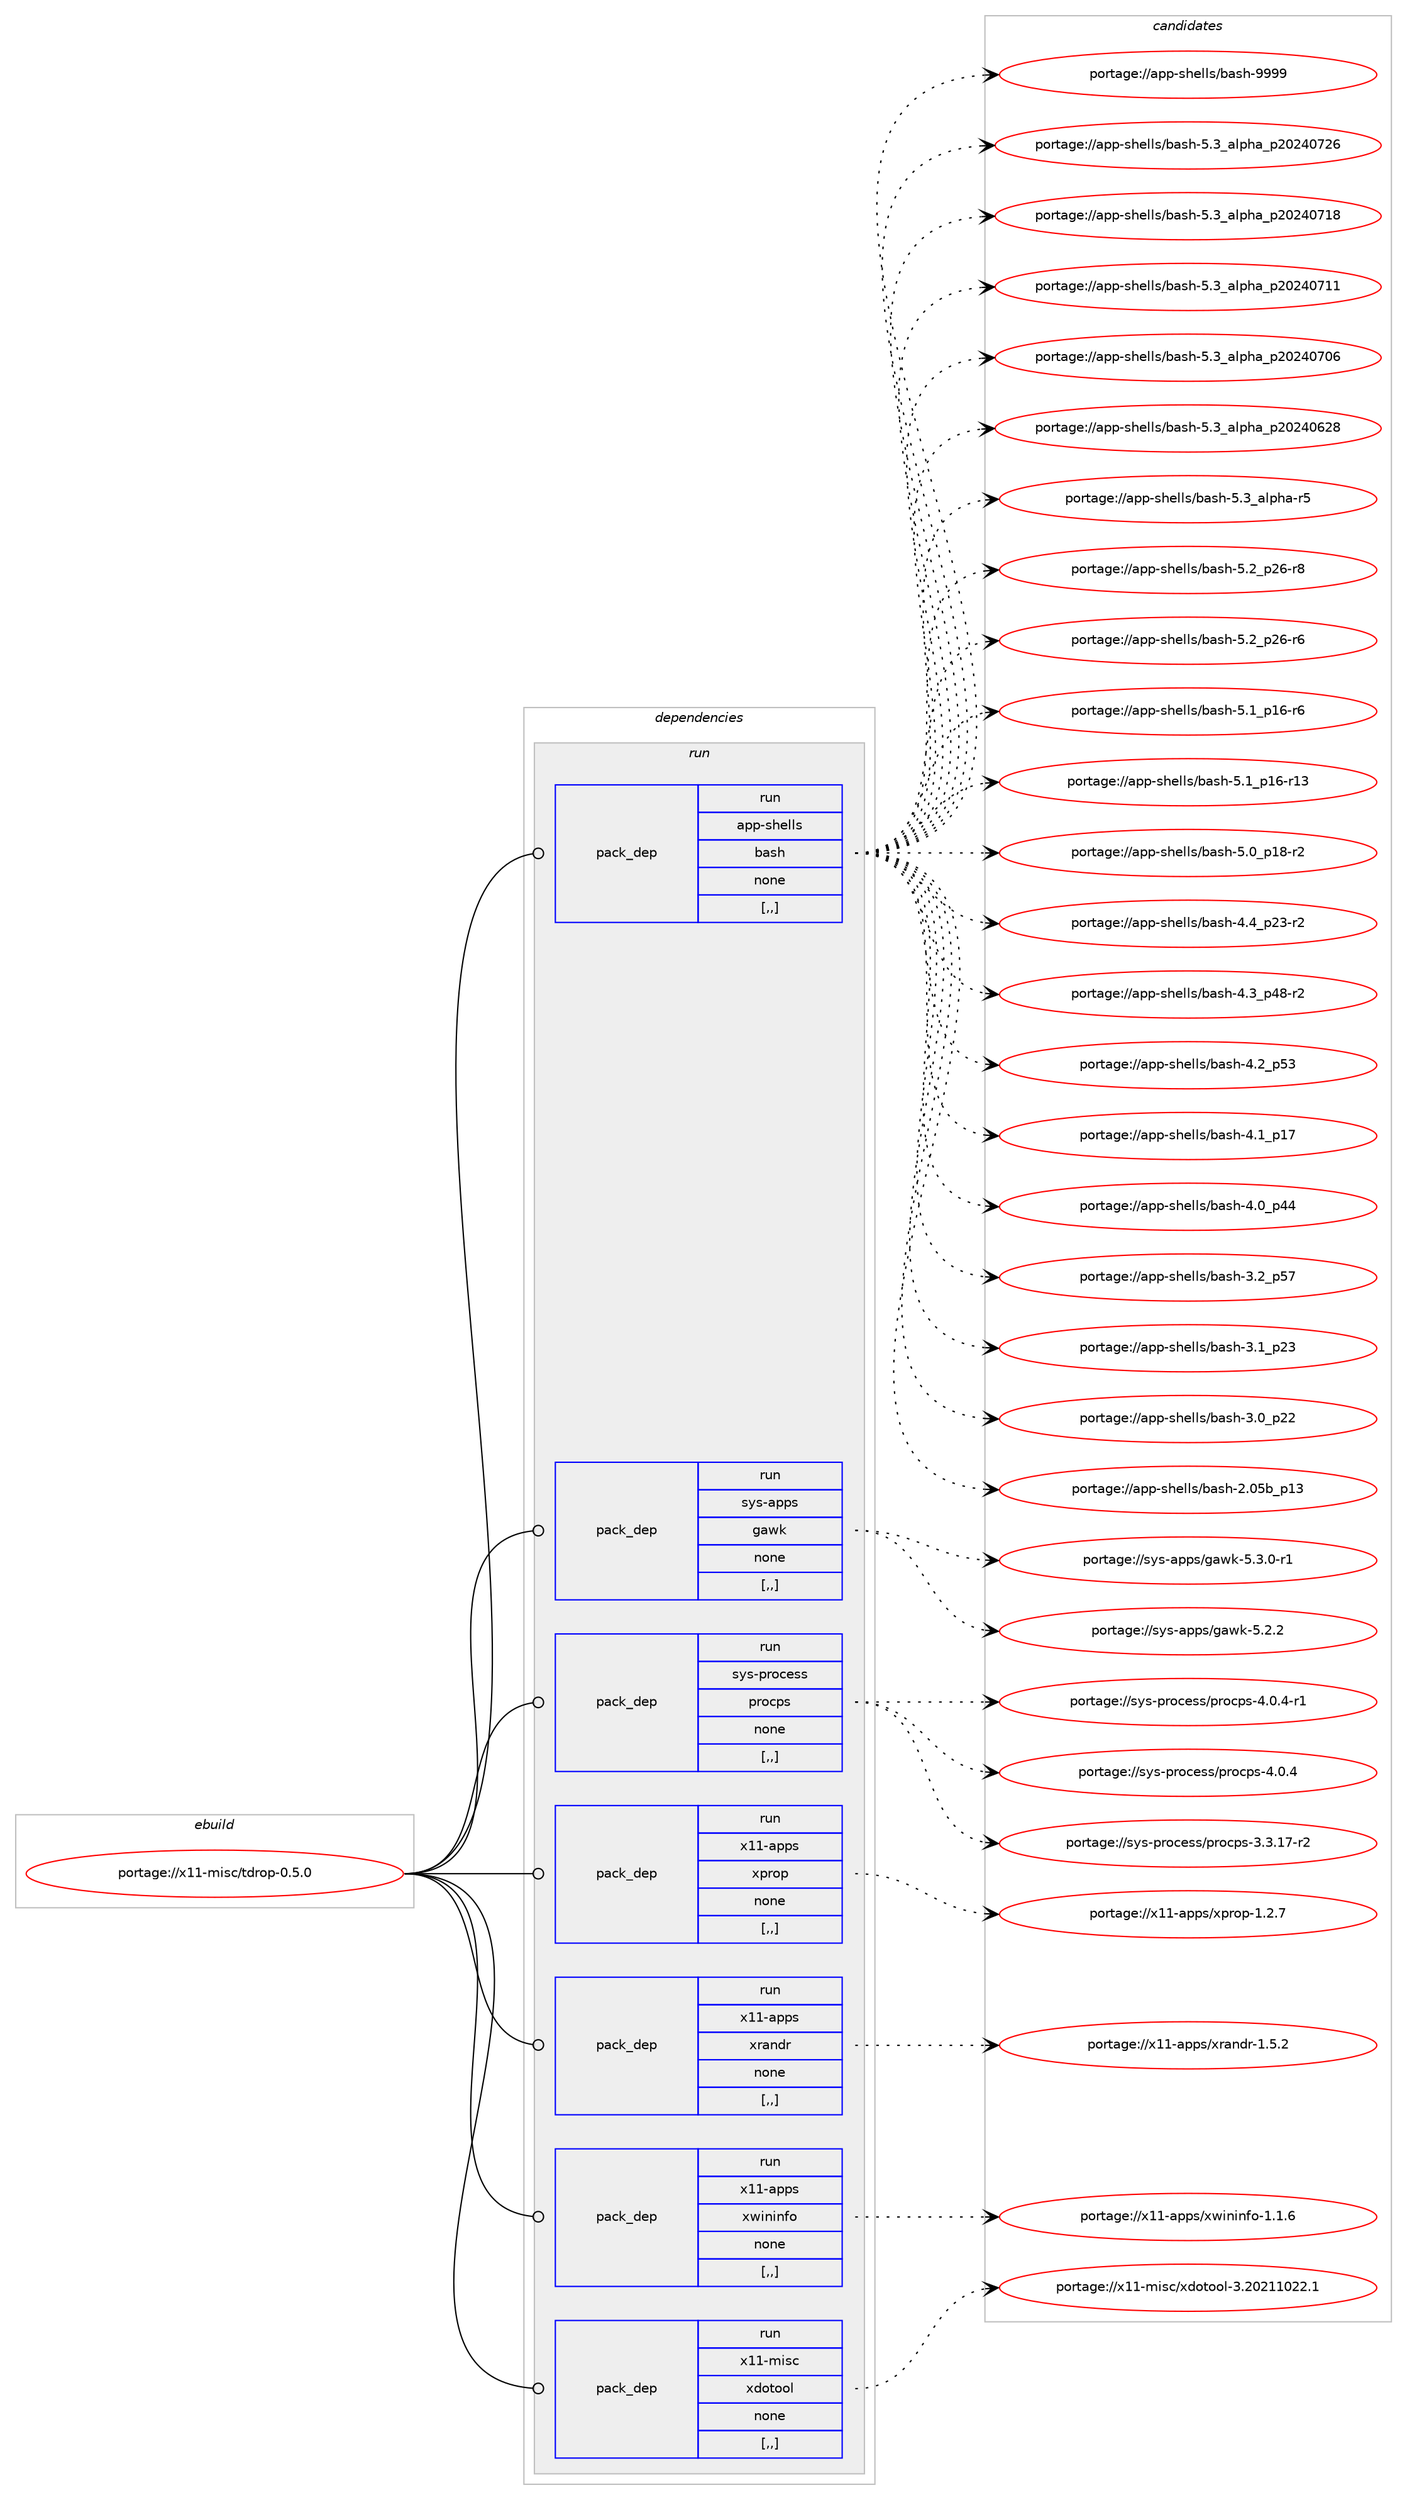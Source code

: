 digraph prolog {

# *************
# Graph options
# *************

newrank=true;
concentrate=true;
compound=true;
graph [rankdir=LR,fontname=Helvetica,fontsize=10,ranksep=1.5];#, ranksep=2.5, nodesep=0.2];
edge  [arrowhead=vee];
node  [fontname=Helvetica,fontsize=10];

# **********
# The ebuild
# **********

subgraph cluster_leftcol {
color=gray;
label=<<i>ebuild</i>>;
id [label="portage://x11-misc/tdrop-0.5.0", color=red, width=4, href="../x11-misc/tdrop-0.5.0.svg"];
}

# ****************
# The dependencies
# ****************

subgraph cluster_midcol {
color=gray;
label=<<i>dependencies</i>>;
subgraph cluster_compile {
fillcolor="#eeeeee";
style=filled;
label=<<i>compile</i>>;
}
subgraph cluster_compileandrun {
fillcolor="#eeeeee";
style=filled;
label=<<i>compile and run</i>>;
}
subgraph cluster_run {
fillcolor="#eeeeee";
style=filled;
label=<<i>run</i>>;
subgraph pack337109 {
dependency463092 [label=<<TABLE BORDER="0" CELLBORDER="1" CELLSPACING="0" CELLPADDING="4" WIDTH="220"><TR><TD ROWSPAN="6" CELLPADDING="30">pack_dep</TD></TR><TR><TD WIDTH="110">run</TD></TR><TR><TD>app-shells</TD></TR><TR><TD>bash</TD></TR><TR><TD>none</TD></TR><TR><TD>[,,]</TD></TR></TABLE>>, shape=none, color=blue];
}
id:e -> dependency463092:w [weight=20,style="solid",arrowhead="odot"];
subgraph pack337110 {
dependency463093 [label=<<TABLE BORDER="0" CELLBORDER="1" CELLSPACING="0" CELLPADDING="4" WIDTH="220"><TR><TD ROWSPAN="6" CELLPADDING="30">pack_dep</TD></TR><TR><TD WIDTH="110">run</TD></TR><TR><TD>sys-apps</TD></TR><TR><TD>gawk</TD></TR><TR><TD>none</TD></TR><TR><TD>[,,]</TD></TR></TABLE>>, shape=none, color=blue];
}
id:e -> dependency463093:w [weight=20,style="solid",arrowhead="odot"];
subgraph pack337111 {
dependency463094 [label=<<TABLE BORDER="0" CELLBORDER="1" CELLSPACING="0" CELLPADDING="4" WIDTH="220"><TR><TD ROWSPAN="6" CELLPADDING="30">pack_dep</TD></TR><TR><TD WIDTH="110">run</TD></TR><TR><TD>sys-process</TD></TR><TR><TD>procps</TD></TR><TR><TD>none</TD></TR><TR><TD>[,,]</TD></TR></TABLE>>, shape=none, color=blue];
}
id:e -> dependency463094:w [weight=20,style="solid",arrowhead="odot"];
subgraph pack337112 {
dependency463095 [label=<<TABLE BORDER="0" CELLBORDER="1" CELLSPACING="0" CELLPADDING="4" WIDTH="220"><TR><TD ROWSPAN="6" CELLPADDING="30">pack_dep</TD></TR><TR><TD WIDTH="110">run</TD></TR><TR><TD>x11-apps</TD></TR><TR><TD>xprop</TD></TR><TR><TD>none</TD></TR><TR><TD>[,,]</TD></TR></TABLE>>, shape=none, color=blue];
}
id:e -> dependency463095:w [weight=20,style="solid",arrowhead="odot"];
subgraph pack337113 {
dependency463096 [label=<<TABLE BORDER="0" CELLBORDER="1" CELLSPACING="0" CELLPADDING="4" WIDTH="220"><TR><TD ROWSPAN="6" CELLPADDING="30">pack_dep</TD></TR><TR><TD WIDTH="110">run</TD></TR><TR><TD>x11-apps</TD></TR><TR><TD>xrandr</TD></TR><TR><TD>none</TD></TR><TR><TD>[,,]</TD></TR></TABLE>>, shape=none, color=blue];
}
id:e -> dependency463096:w [weight=20,style="solid",arrowhead="odot"];
subgraph pack337114 {
dependency463097 [label=<<TABLE BORDER="0" CELLBORDER="1" CELLSPACING="0" CELLPADDING="4" WIDTH="220"><TR><TD ROWSPAN="6" CELLPADDING="30">pack_dep</TD></TR><TR><TD WIDTH="110">run</TD></TR><TR><TD>x11-apps</TD></TR><TR><TD>xwininfo</TD></TR><TR><TD>none</TD></TR><TR><TD>[,,]</TD></TR></TABLE>>, shape=none, color=blue];
}
id:e -> dependency463097:w [weight=20,style="solid",arrowhead="odot"];
subgraph pack337115 {
dependency463098 [label=<<TABLE BORDER="0" CELLBORDER="1" CELLSPACING="0" CELLPADDING="4" WIDTH="220"><TR><TD ROWSPAN="6" CELLPADDING="30">pack_dep</TD></TR><TR><TD WIDTH="110">run</TD></TR><TR><TD>x11-misc</TD></TR><TR><TD>xdotool</TD></TR><TR><TD>none</TD></TR><TR><TD>[,,]</TD></TR></TABLE>>, shape=none, color=blue];
}
id:e -> dependency463098:w [weight=20,style="solid",arrowhead="odot"];
}
}

# **************
# The candidates
# **************

subgraph cluster_choices {
rank=same;
color=gray;
label=<<i>candidates</i>>;

subgraph choice337109 {
color=black;
nodesep=1;
choice97112112451151041011081081154798971151044557575757 [label="portage://app-shells/bash-9999", color=red, width=4,href="../app-shells/bash-9999.svg"];
choice971121124511510410110810811547989711510445534651959710811210497951125048505248555054 [label="portage://app-shells/bash-5.3_alpha_p20240726", color=red, width=4,href="../app-shells/bash-5.3_alpha_p20240726.svg"];
choice971121124511510410110810811547989711510445534651959710811210497951125048505248554956 [label="portage://app-shells/bash-5.3_alpha_p20240718", color=red, width=4,href="../app-shells/bash-5.3_alpha_p20240718.svg"];
choice971121124511510410110810811547989711510445534651959710811210497951125048505248554949 [label="portage://app-shells/bash-5.3_alpha_p20240711", color=red, width=4,href="../app-shells/bash-5.3_alpha_p20240711.svg"];
choice971121124511510410110810811547989711510445534651959710811210497951125048505248554854 [label="portage://app-shells/bash-5.3_alpha_p20240706", color=red, width=4,href="../app-shells/bash-5.3_alpha_p20240706.svg"];
choice971121124511510410110810811547989711510445534651959710811210497951125048505248545056 [label="portage://app-shells/bash-5.3_alpha_p20240628", color=red, width=4,href="../app-shells/bash-5.3_alpha_p20240628.svg"];
choice9711211245115104101108108115479897115104455346519597108112104974511453 [label="portage://app-shells/bash-5.3_alpha-r5", color=red, width=4,href="../app-shells/bash-5.3_alpha-r5.svg"];
choice9711211245115104101108108115479897115104455346509511250544511456 [label="portage://app-shells/bash-5.2_p26-r8", color=red, width=4,href="../app-shells/bash-5.2_p26-r8.svg"];
choice9711211245115104101108108115479897115104455346509511250544511454 [label="portage://app-shells/bash-5.2_p26-r6", color=red, width=4,href="../app-shells/bash-5.2_p26-r6.svg"];
choice9711211245115104101108108115479897115104455346499511249544511454 [label="portage://app-shells/bash-5.1_p16-r6", color=red, width=4,href="../app-shells/bash-5.1_p16-r6.svg"];
choice971121124511510410110810811547989711510445534649951124954451144951 [label="portage://app-shells/bash-5.1_p16-r13", color=red, width=4,href="../app-shells/bash-5.1_p16-r13.svg"];
choice9711211245115104101108108115479897115104455346489511249564511450 [label="portage://app-shells/bash-5.0_p18-r2", color=red, width=4,href="../app-shells/bash-5.0_p18-r2.svg"];
choice9711211245115104101108108115479897115104455246529511250514511450 [label="portage://app-shells/bash-4.4_p23-r2", color=red, width=4,href="../app-shells/bash-4.4_p23-r2.svg"];
choice9711211245115104101108108115479897115104455246519511252564511450 [label="portage://app-shells/bash-4.3_p48-r2", color=red, width=4,href="../app-shells/bash-4.3_p48-r2.svg"];
choice971121124511510410110810811547989711510445524650951125351 [label="portage://app-shells/bash-4.2_p53", color=red, width=4,href="../app-shells/bash-4.2_p53.svg"];
choice971121124511510410110810811547989711510445524649951124955 [label="portage://app-shells/bash-4.1_p17", color=red, width=4,href="../app-shells/bash-4.1_p17.svg"];
choice971121124511510410110810811547989711510445524648951125252 [label="portage://app-shells/bash-4.0_p44", color=red, width=4,href="../app-shells/bash-4.0_p44.svg"];
choice971121124511510410110810811547989711510445514650951125355 [label="portage://app-shells/bash-3.2_p57", color=red, width=4,href="../app-shells/bash-3.2_p57.svg"];
choice971121124511510410110810811547989711510445514649951125051 [label="portage://app-shells/bash-3.1_p23", color=red, width=4,href="../app-shells/bash-3.1_p23.svg"];
choice971121124511510410110810811547989711510445514648951125050 [label="portage://app-shells/bash-3.0_p22", color=red, width=4,href="../app-shells/bash-3.0_p22.svg"];
choice9711211245115104101108108115479897115104455046485398951124951 [label="portage://app-shells/bash-2.05b_p13", color=red, width=4,href="../app-shells/bash-2.05b_p13.svg"];
dependency463092:e -> choice97112112451151041011081081154798971151044557575757:w [style=dotted,weight="100"];
dependency463092:e -> choice971121124511510410110810811547989711510445534651959710811210497951125048505248555054:w [style=dotted,weight="100"];
dependency463092:e -> choice971121124511510410110810811547989711510445534651959710811210497951125048505248554956:w [style=dotted,weight="100"];
dependency463092:e -> choice971121124511510410110810811547989711510445534651959710811210497951125048505248554949:w [style=dotted,weight="100"];
dependency463092:e -> choice971121124511510410110810811547989711510445534651959710811210497951125048505248554854:w [style=dotted,weight="100"];
dependency463092:e -> choice971121124511510410110810811547989711510445534651959710811210497951125048505248545056:w [style=dotted,weight="100"];
dependency463092:e -> choice9711211245115104101108108115479897115104455346519597108112104974511453:w [style=dotted,weight="100"];
dependency463092:e -> choice9711211245115104101108108115479897115104455346509511250544511456:w [style=dotted,weight="100"];
dependency463092:e -> choice9711211245115104101108108115479897115104455346509511250544511454:w [style=dotted,weight="100"];
dependency463092:e -> choice9711211245115104101108108115479897115104455346499511249544511454:w [style=dotted,weight="100"];
dependency463092:e -> choice971121124511510410110810811547989711510445534649951124954451144951:w [style=dotted,weight="100"];
dependency463092:e -> choice9711211245115104101108108115479897115104455346489511249564511450:w [style=dotted,weight="100"];
dependency463092:e -> choice9711211245115104101108108115479897115104455246529511250514511450:w [style=dotted,weight="100"];
dependency463092:e -> choice9711211245115104101108108115479897115104455246519511252564511450:w [style=dotted,weight="100"];
dependency463092:e -> choice971121124511510410110810811547989711510445524650951125351:w [style=dotted,weight="100"];
dependency463092:e -> choice971121124511510410110810811547989711510445524649951124955:w [style=dotted,weight="100"];
dependency463092:e -> choice971121124511510410110810811547989711510445524648951125252:w [style=dotted,weight="100"];
dependency463092:e -> choice971121124511510410110810811547989711510445514650951125355:w [style=dotted,weight="100"];
dependency463092:e -> choice971121124511510410110810811547989711510445514649951125051:w [style=dotted,weight="100"];
dependency463092:e -> choice971121124511510410110810811547989711510445514648951125050:w [style=dotted,weight="100"];
dependency463092:e -> choice9711211245115104101108108115479897115104455046485398951124951:w [style=dotted,weight="100"];
}
subgraph choice337110 {
color=black;
nodesep=1;
choice115121115459711211211547103971191074553465146484511449 [label="portage://sys-apps/gawk-5.3.0-r1", color=red, width=4,href="../sys-apps/gawk-5.3.0-r1.svg"];
choice11512111545971121121154710397119107455346504650 [label="portage://sys-apps/gawk-5.2.2", color=red, width=4,href="../sys-apps/gawk-5.2.2.svg"];
dependency463093:e -> choice115121115459711211211547103971191074553465146484511449:w [style=dotted,weight="100"];
dependency463093:e -> choice11512111545971121121154710397119107455346504650:w [style=dotted,weight="100"];
}
subgraph choice337111 {
color=black;
nodesep=1;
choice115121115451121141119910111511547112114111991121154552464846524511449 [label="portage://sys-process/procps-4.0.4-r1", color=red, width=4,href="../sys-process/procps-4.0.4-r1.svg"];
choice11512111545112114111991011151154711211411199112115455246484652 [label="portage://sys-process/procps-4.0.4", color=red, width=4,href="../sys-process/procps-4.0.4.svg"];
choice11512111545112114111991011151154711211411199112115455146514649554511450 [label="portage://sys-process/procps-3.3.17-r2", color=red, width=4,href="../sys-process/procps-3.3.17-r2.svg"];
dependency463094:e -> choice115121115451121141119910111511547112114111991121154552464846524511449:w [style=dotted,weight="100"];
dependency463094:e -> choice11512111545112114111991011151154711211411199112115455246484652:w [style=dotted,weight="100"];
dependency463094:e -> choice11512111545112114111991011151154711211411199112115455146514649554511450:w [style=dotted,weight="100"];
}
subgraph choice337112 {
color=black;
nodesep=1;
choice1204949459711211211547120112114111112454946504655 [label="portage://x11-apps/xprop-1.2.7", color=red, width=4,href="../x11-apps/xprop-1.2.7.svg"];
dependency463095:e -> choice1204949459711211211547120112114111112454946504655:w [style=dotted,weight="100"];
}
subgraph choice337113 {
color=black;
nodesep=1;
choice120494945971121121154712011497110100114454946534650 [label="portage://x11-apps/xrandr-1.5.2", color=red, width=4,href="../x11-apps/xrandr-1.5.2.svg"];
dependency463096:e -> choice120494945971121121154712011497110100114454946534650:w [style=dotted,weight="100"];
}
subgraph choice337114 {
color=black;
nodesep=1;
choice1204949459711211211547120119105110105110102111454946494654 [label="portage://x11-apps/xwininfo-1.1.6", color=red, width=4,href="../x11-apps/xwininfo-1.1.6.svg"];
dependency463097:e -> choice1204949459711211211547120119105110105110102111454946494654:w [style=dotted,weight="100"];
}
subgraph choice337115 {
color=black;
nodesep=1;
choice120494945109105115994712010011111611111110845514650485049494850504649 [label="portage://x11-misc/xdotool-3.20211022.1", color=red, width=4,href="../x11-misc/xdotool-3.20211022.1.svg"];
dependency463098:e -> choice120494945109105115994712010011111611111110845514650485049494850504649:w [style=dotted,weight="100"];
}
}

}
